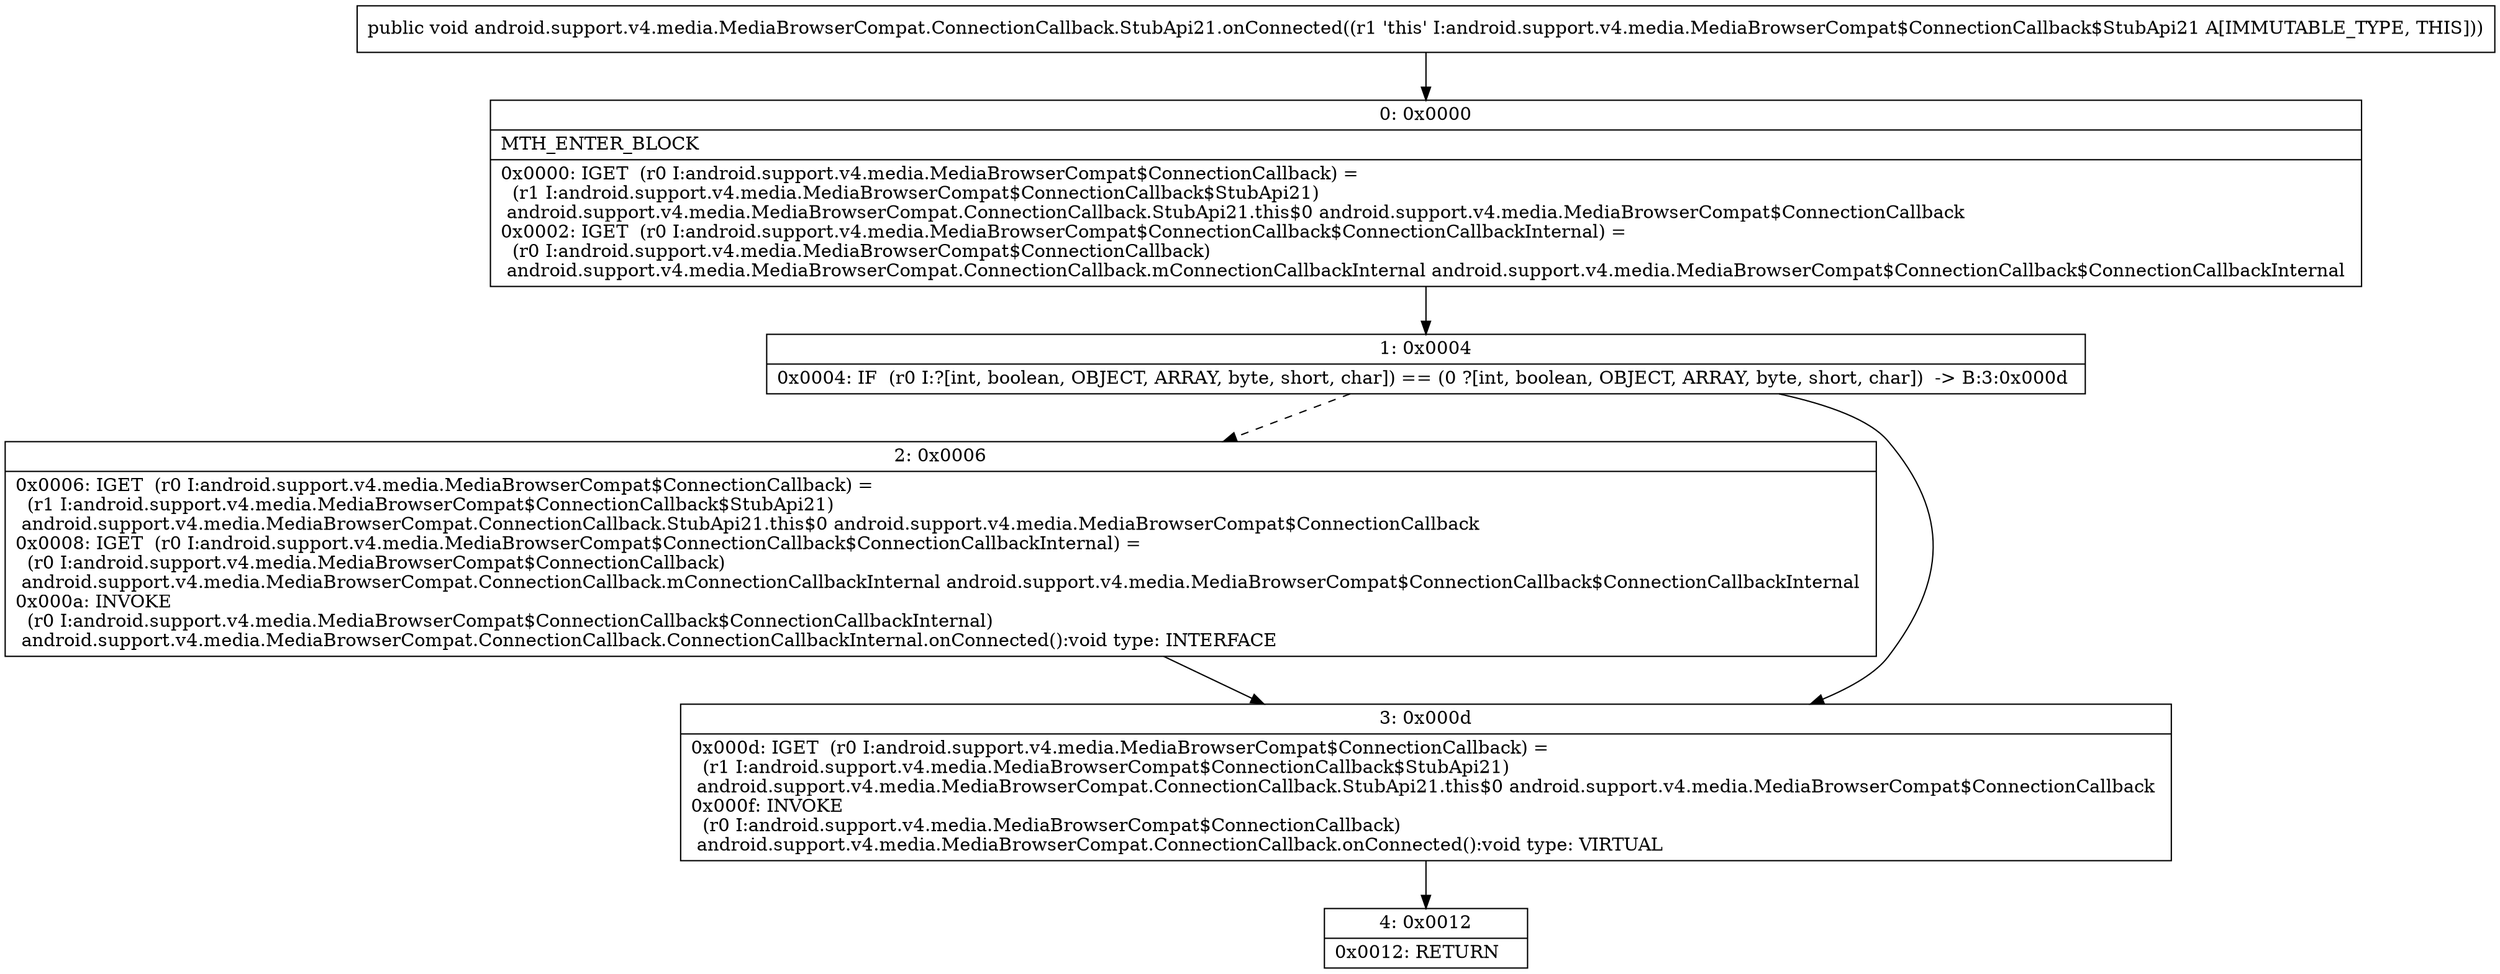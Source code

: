 digraph "CFG forandroid.support.v4.media.MediaBrowserCompat.ConnectionCallback.StubApi21.onConnected()V" {
Node_0 [shape=record,label="{0\:\ 0x0000|MTH_ENTER_BLOCK\l|0x0000: IGET  (r0 I:android.support.v4.media.MediaBrowserCompat$ConnectionCallback) = \l  (r1 I:android.support.v4.media.MediaBrowserCompat$ConnectionCallback$StubApi21)\l android.support.v4.media.MediaBrowserCompat.ConnectionCallback.StubApi21.this$0 android.support.v4.media.MediaBrowserCompat$ConnectionCallback \l0x0002: IGET  (r0 I:android.support.v4.media.MediaBrowserCompat$ConnectionCallback$ConnectionCallbackInternal) = \l  (r0 I:android.support.v4.media.MediaBrowserCompat$ConnectionCallback)\l android.support.v4.media.MediaBrowserCompat.ConnectionCallback.mConnectionCallbackInternal android.support.v4.media.MediaBrowserCompat$ConnectionCallback$ConnectionCallbackInternal \l}"];
Node_1 [shape=record,label="{1\:\ 0x0004|0x0004: IF  (r0 I:?[int, boolean, OBJECT, ARRAY, byte, short, char]) == (0 ?[int, boolean, OBJECT, ARRAY, byte, short, char])  \-\> B:3:0x000d \l}"];
Node_2 [shape=record,label="{2\:\ 0x0006|0x0006: IGET  (r0 I:android.support.v4.media.MediaBrowserCompat$ConnectionCallback) = \l  (r1 I:android.support.v4.media.MediaBrowserCompat$ConnectionCallback$StubApi21)\l android.support.v4.media.MediaBrowserCompat.ConnectionCallback.StubApi21.this$0 android.support.v4.media.MediaBrowserCompat$ConnectionCallback \l0x0008: IGET  (r0 I:android.support.v4.media.MediaBrowserCompat$ConnectionCallback$ConnectionCallbackInternal) = \l  (r0 I:android.support.v4.media.MediaBrowserCompat$ConnectionCallback)\l android.support.v4.media.MediaBrowserCompat.ConnectionCallback.mConnectionCallbackInternal android.support.v4.media.MediaBrowserCompat$ConnectionCallback$ConnectionCallbackInternal \l0x000a: INVOKE  \l  (r0 I:android.support.v4.media.MediaBrowserCompat$ConnectionCallback$ConnectionCallbackInternal)\l android.support.v4.media.MediaBrowserCompat.ConnectionCallback.ConnectionCallbackInternal.onConnected():void type: INTERFACE \l}"];
Node_3 [shape=record,label="{3\:\ 0x000d|0x000d: IGET  (r0 I:android.support.v4.media.MediaBrowserCompat$ConnectionCallback) = \l  (r1 I:android.support.v4.media.MediaBrowserCompat$ConnectionCallback$StubApi21)\l android.support.v4.media.MediaBrowserCompat.ConnectionCallback.StubApi21.this$0 android.support.v4.media.MediaBrowserCompat$ConnectionCallback \l0x000f: INVOKE  \l  (r0 I:android.support.v4.media.MediaBrowserCompat$ConnectionCallback)\l android.support.v4.media.MediaBrowserCompat.ConnectionCallback.onConnected():void type: VIRTUAL \l}"];
Node_4 [shape=record,label="{4\:\ 0x0012|0x0012: RETURN   \l}"];
MethodNode[shape=record,label="{public void android.support.v4.media.MediaBrowserCompat.ConnectionCallback.StubApi21.onConnected((r1 'this' I:android.support.v4.media.MediaBrowserCompat$ConnectionCallback$StubApi21 A[IMMUTABLE_TYPE, THIS])) }"];
MethodNode -> Node_0;
Node_0 -> Node_1;
Node_1 -> Node_2[style=dashed];
Node_1 -> Node_3;
Node_2 -> Node_3;
Node_3 -> Node_4;
}

